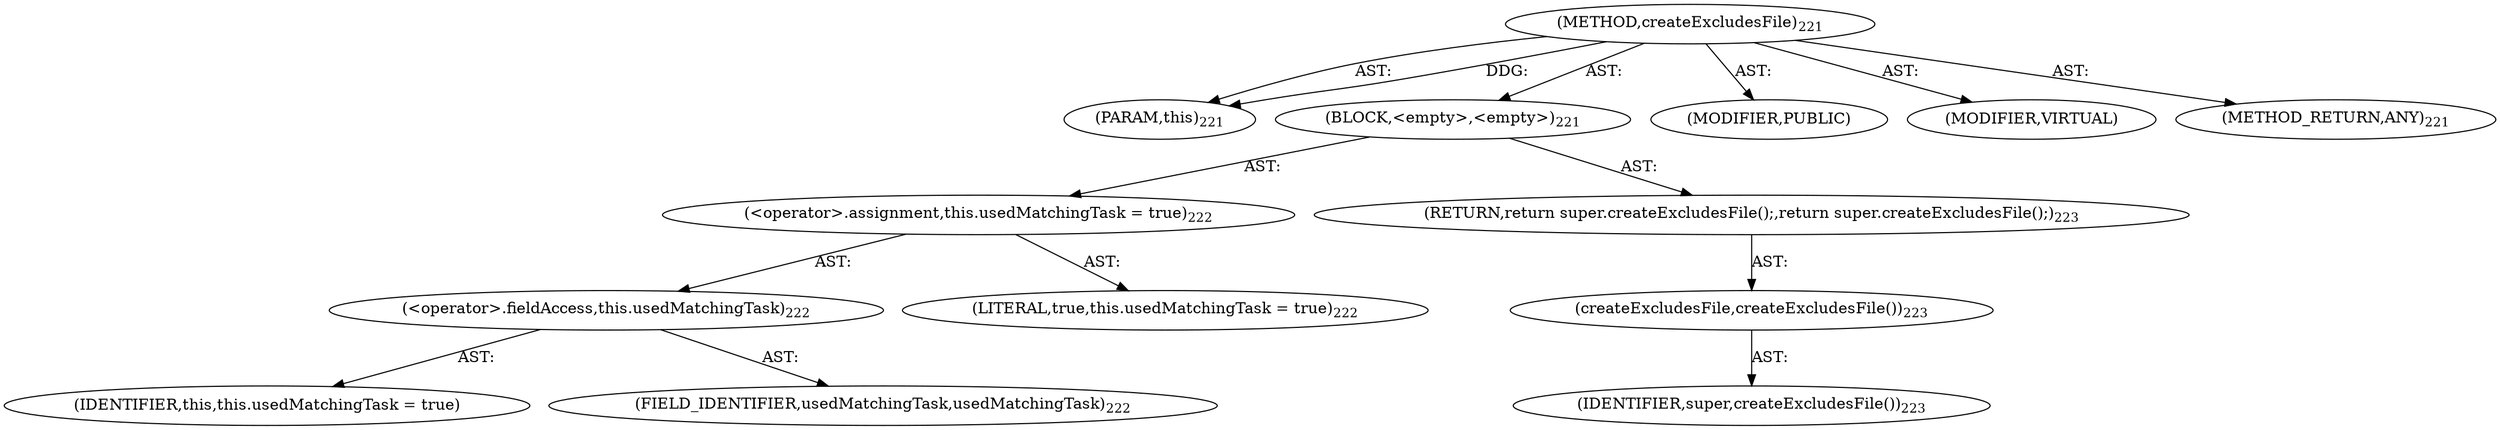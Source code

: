 digraph "createExcludesFile" {  
"111669149706" [label = <(METHOD,createExcludesFile)<SUB>221</SUB>> ]
"115964117012" [label = <(PARAM,this)<SUB>221</SUB>> ]
"25769803789" [label = <(BLOCK,&lt;empty&gt;,&lt;empty&gt;)<SUB>221</SUB>> ]
"30064771101" [label = <(&lt;operator&gt;.assignment,this.usedMatchingTask = true)<SUB>222</SUB>> ]
"30064771102" [label = <(&lt;operator&gt;.fieldAccess,this.usedMatchingTask)<SUB>222</SUB>> ]
"68719476791" [label = <(IDENTIFIER,this,this.usedMatchingTask = true)> ]
"55834574862" [label = <(FIELD_IDENTIFIER,usedMatchingTask,usedMatchingTask)<SUB>222</SUB>> ]
"90194313220" [label = <(LITERAL,true,this.usedMatchingTask = true)<SUB>222</SUB>> ]
"146028888067" [label = <(RETURN,return super.createExcludesFile();,return super.createExcludesFile();)<SUB>223</SUB>> ]
"30064771103" [label = <(createExcludesFile,createExcludesFile())<SUB>223</SUB>> ]
"68719476792" [label = <(IDENTIFIER,super,createExcludesFile())<SUB>223</SUB>> ]
"133143986206" [label = <(MODIFIER,PUBLIC)> ]
"133143986207" [label = <(MODIFIER,VIRTUAL)> ]
"128849018890" [label = <(METHOD_RETURN,ANY)<SUB>221</SUB>> ]
  "111669149706" -> "115964117012"  [ label = "AST: "] 
  "111669149706" -> "25769803789"  [ label = "AST: "] 
  "111669149706" -> "133143986206"  [ label = "AST: "] 
  "111669149706" -> "133143986207"  [ label = "AST: "] 
  "111669149706" -> "128849018890"  [ label = "AST: "] 
  "25769803789" -> "30064771101"  [ label = "AST: "] 
  "25769803789" -> "146028888067"  [ label = "AST: "] 
  "30064771101" -> "30064771102"  [ label = "AST: "] 
  "30064771101" -> "90194313220"  [ label = "AST: "] 
  "30064771102" -> "68719476791"  [ label = "AST: "] 
  "30064771102" -> "55834574862"  [ label = "AST: "] 
  "146028888067" -> "30064771103"  [ label = "AST: "] 
  "30064771103" -> "68719476792"  [ label = "AST: "] 
  "111669149706" -> "115964117012"  [ label = "DDG: "] 
}
